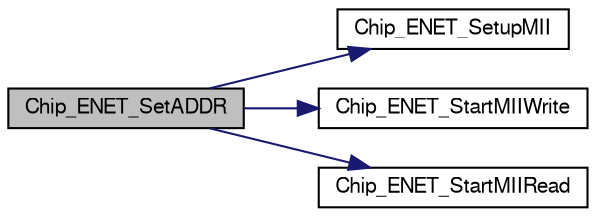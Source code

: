 digraph "Chip_ENET_SetADDR"
{
  edge [fontname="FreeSans",fontsize="10",labelfontname="FreeSans",labelfontsize="10"];
  node [fontname="FreeSans",fontsize="10",shape=record];
  rankdir="LR";
  Node1 [label="Chip_ENET_SetADDR",height=0.2,width=0.4,color="black", fillcolor="grey75", style="filled", fontcolor="black"];
  Node1 -> Node2 [color="midnightblue",fontsize="10",style="solid"];
  Node2 [label="Chip_ENET_SetupMII",height=0.2,width=0.4,color="black", fillcolor="white", style="filled",URL="$group__ENET__17XX__40XX.html#ga9694421dbd0f331895fcf514fd18c938",tooltip="Sets up the PHY link clock divider and PHY address. "];
  Node1 -> Node3 [color="midnightblue",fontsize="10",style="solid"];
  Node3 [label="Chip_ENET_StartMIIWrite",height=0.2,width=0.4,color="black", fillcolor="white", style="filled",URL="$group__ENET__17XX__40XX.html#gade9f31bbc04119bc06638fd8ce874f73",tooltip="Starts a PHY write via the MII. "];
  Node1 -> Node4 [color="midnightblue",fontsize="10",style="solid"];
  Node4 [label="Chip_ENET_StartMIIRead",height=0.2,width=0.4,color="black", fillcolor="white", style="filled",URL="$group__ENET__17XX__40XX.html#gaca2166605d385fd5150f173cd33a3ac2",tooltip="Starts a PHY read via the MII. "];
}
